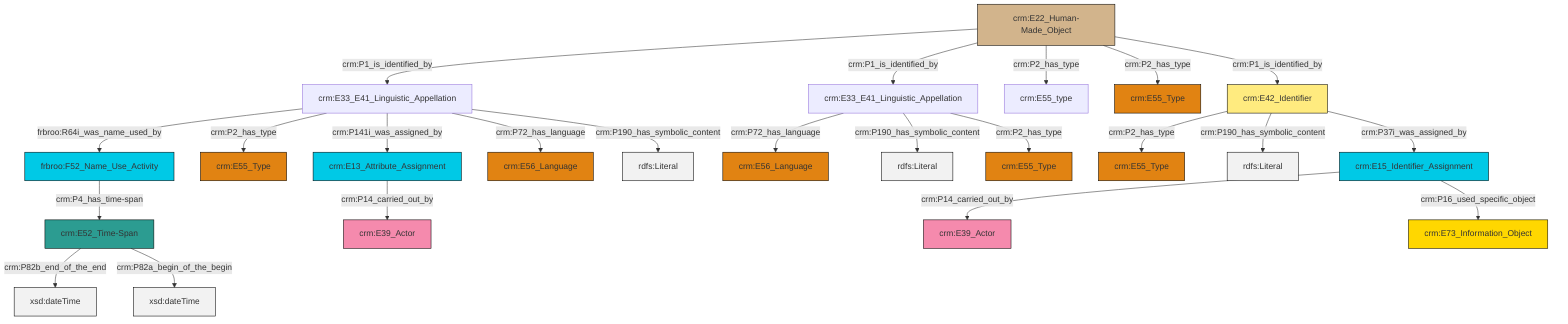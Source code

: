 graph TD
classDef Literal fill:#f2f2f2,stroke:#000000;
classDef CRM_Entity fill:#FFFFFF,stroke:#000000;
classDef Temporal_Entity fill:#00C9E6, stroke:#000000;
classDef Type fill:#E18312, stroke:#000000;
classDef Time-Span fill:#2C9C91, stroke:#000000;
classDef Appellation fill:#FFEB7F, stroke:#000000;
classDef Place fill:#008836, stroke:#000000;
classDef Persistent_Item fill:#B266B2, stroke:#000000;
classDef Conceptual_Object fill:#FFD700, stroke:#000000;
classDef Physical_Thing fill:#D2B48C, stroke:#000000;
classDef Actor fill:#f58aad, stroke:#000000;
classDef PC_Classes fill:#4ce600, stroke:#000000;
classDef Multi fill:#cccccc,stroke:#000000;

0["crm:E15_Identifier_Assignment"]:::Temporal_Entity -->|crm:P14_carried_out_by| 1["crm:E39_Actor"]:::Actor
9["crm:E42_Identifier"]:::Appellation -->|crm:P2_has_type| 10["crm:E55_Type"]:::Type
11["crm:E13_Attribute_Assignment"]:::Temporal_Entity -->|crm:P14_carried_out_by| 7["crm:E39_Actor"]:::Actor
13["crm:E22_Human-Made_Object"]:::Physical_Thing -->|crm:P1_is_identified_by| 14["crm:E33_E41_Linguistic_Appellation"]:::Default
17["crm:E52_Time-Span"]:::Time-Span -->|crm:P82b_end_of_the_end| 18[xsd:dateTime]:::Literal
5["frbroo:F52_Name_Use_Activity"]:::Temporal_Entity -->|crm:P4_has_time-span| 17["crm:E52_Time-Span"]:::Time-Span
20["crm:E33_E41_Linguistic_Appellation"]:::Default -->|crm:P72_has_language| 21["crm:E56_Language"]:::Type
14["crm:E33_E41_Linguistic_Appellation"]:::Default -->|frbroo:R64i_was_name_used_by| 5["frbroo:F52_Name_Use_Activity"]:::Temporal_Entity
9["crm:E42_Identifier"]:::Appellation -->|crm:P190_has_symbolic_content| 24[rdfs:Literal]:::Literal
20["crm:E33_E41_Linguistic_Appellation"]:::Default -->|crm:P190_has_symbolic_content| 25[rdfs:Literal]:::Literal
17["crm:E52_Time-Span"]:::Time-Span -->|crm:P82a_begin_of_the_begin| 30[xsd:dateTime]:::Literal
0["crm:E15_Identifier_Assignment"]:::Temporal_Entity -->|crm:P16_used_specific_object| 26["crm:E73_Information_Object"]:::Conceptual_Object
14["crm:E33_E41_Linguistic_Appellation"]:::Default -->|crm:P2_has_type| 31["crm:E55_Type"]:::Type
13["crm:E22_Human-Made_Object"]:::Physical_Thing -->|crm:P1_is_identified_by| 20["crm:E33_E41_Linguistic_Appellation"]:::Default
13["crm:E22_Human-Made_Object"]:::Physical_Thing -->|crm:P2_has_type| 32["crm:E55_type"]:::Default
13["crm:E22_Human-Made_Object"]:::Physical_Thing -->|crm:P2_has_type| 34["crm:E55_Type"]:::Type
20["crm:E33_E41_Linguistic_Appellation"]:::Default -->|crm:P2_has_type| 15["crm:E55_Type"]:::Type
14["crm:E33_E41_Linguistic_Appellation"]:::Default -->|crm:P141i_was_assigned_by| 11["crm:E13_Attribute_Assignment"]:::Temporal_Entity
9["crm:E42_Identifier"]:::Appellation -->|crm:P37i_was_assigned_by| 0["crm:E15_Identifier_Assignment"]:::Temporal_Entity
13["crm:E22_Human-Made_Object"]:::Physical_Thing -->|crm:P1_is_identified_by| 9["crm:E42_Identifier"]:::Appellation
14["crm:E33_E41_Linguistic_Appellation"]:::Default -->|crm:P72_has_language| 3["crm:E56_Language"]:::Type
14["crm:E33_E41_Linguistic_Appellation"]:::Default -->|crm:P190_has_symbolic_content| 41[rdfs:Literal]:::Literal